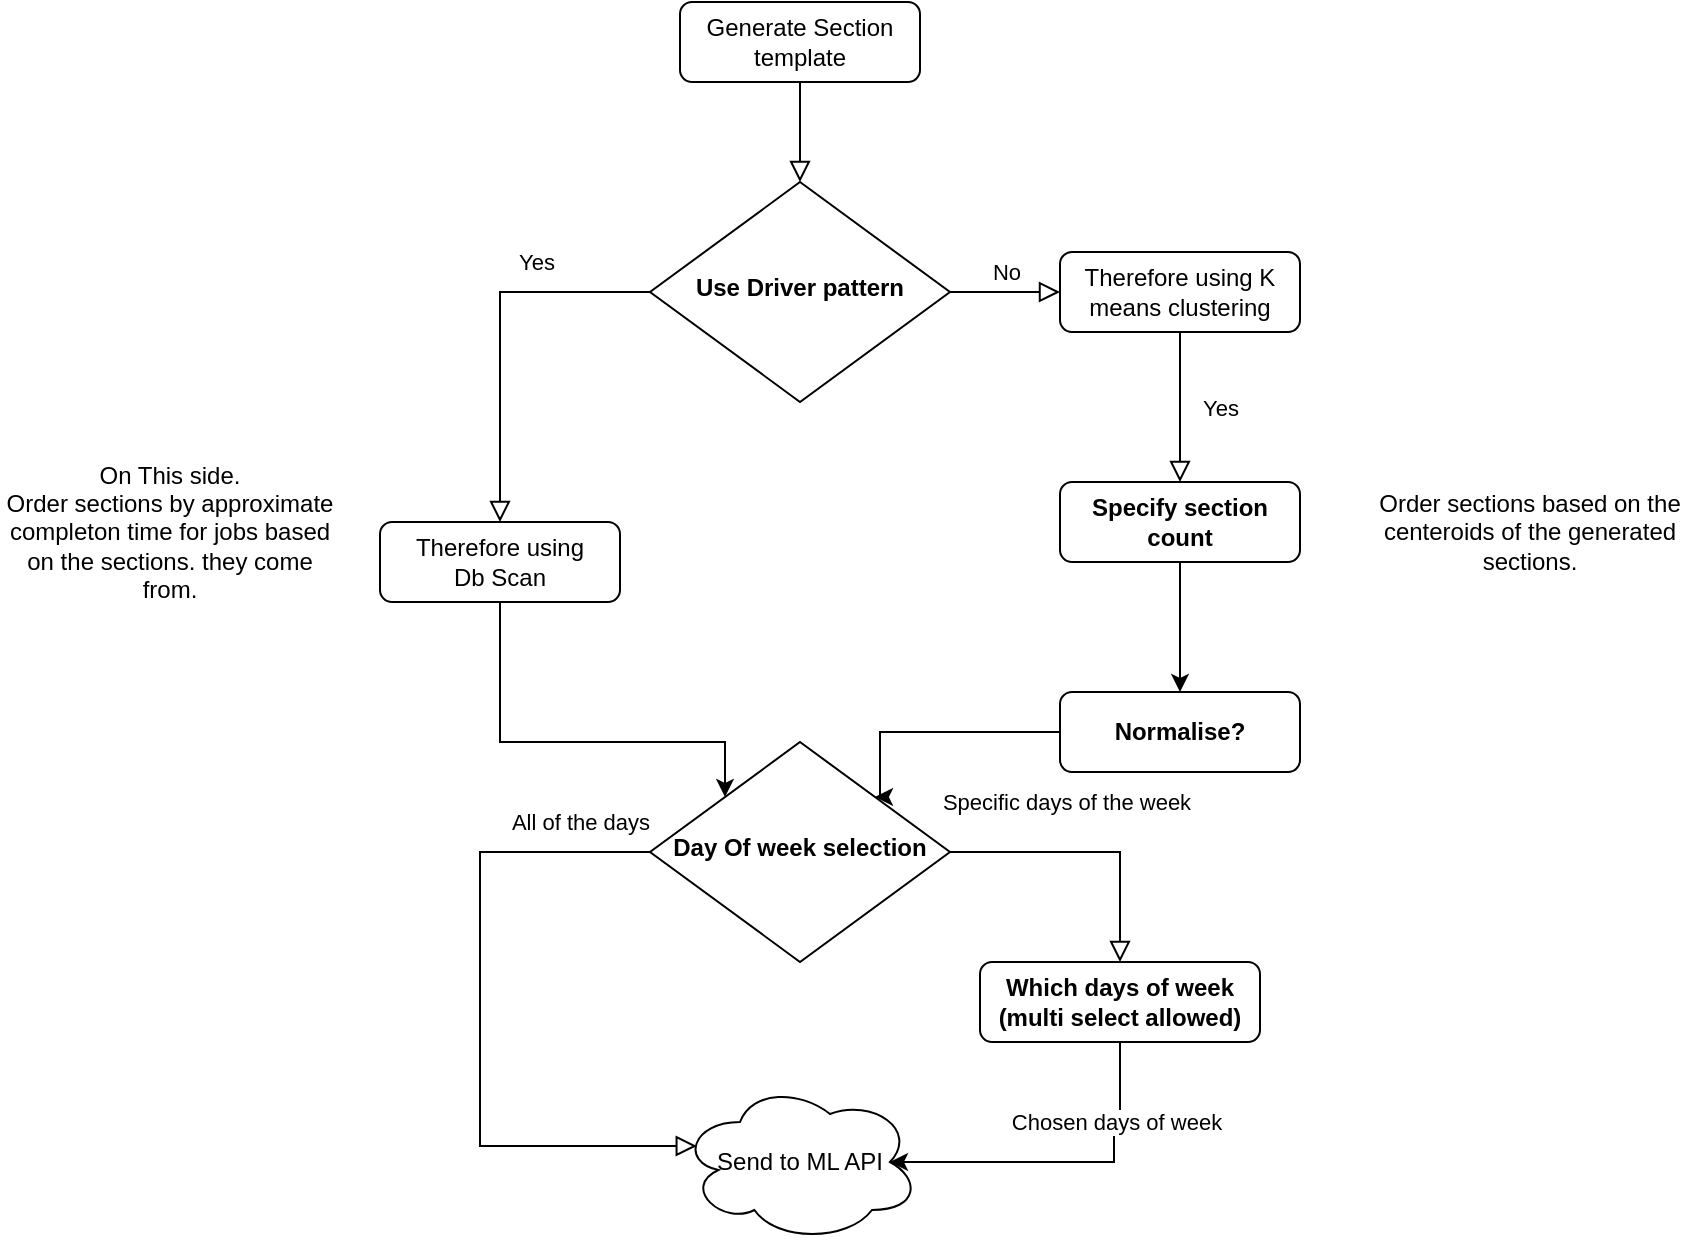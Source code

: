 <mxfile version="26.2.12">
  <diagram id="C5RBs43oDa-KdzZeNtuy" name="Page-1">
    <mxGraphModel dx="2507" dy="874" grid="1" gridSize="10" guides="1" tooltips="1" connect="1" arrows="1" fold="1" page="1" pageScale="1" pageWidth="827" pageHeight="1169" math="0" shadow="0">
      <root>
        <mxCell id="WIyWlLk6GJQsqaUBKTNV-0" />
        <mxCell id="WIyWlLk6GJQsqaUBKTNV-1" parent="WIyWlLk6GJQsqaUBKTNV-0" />
        <mxCell id="WIyWlLk6GJQsqaUBKTNV-2" value="" style="rounded=0;html=1;jettySize=auto;orthogonalLoop=1;fontSize=11;endArrow=block;endFill=0;endSize=8;strokeWidth=1;shadow=0;labelBackgroundColor=none;edgeStyle=orthogonalEdgeStyle;" parent="WIyWlLk6GJQsqaUBKTNV-1" source="WIyWlLk6GJQsqaUBKTNV-3" target="WIyWlLk6GJQsqaUBKTNV-6" edge="1">
          <mxGeometry relative="1" as="geometry" />
        </mxCell>
        <mxCell id="WIyWlLk6GJQsqaUBKTNV-3" value="Generate Section template" style="rounded=1;whiteSpace=wrap;html=1;fontSize=12;glass=0;strokeWidth=1;shadow=0;" parent="WIyWlLk6GJQsqaUBKTNV-1" vertex="1">
          <mxGeometry x="160" y="80" width="120" height="40" as="geometry" />
        </mxCell>
        <mxCell id="WIyWlLk6GJQsqaUBKTNV-4" value="Yes" style="rounded=0;html=1;jettySize=auto;orthogonalLoop=1;fontSize=11;endArrow=block;endFill=0;endSize=8;strokeWidth=1;shadow=0;labelBackgroundColor=none;edgeStyle=orthogonalEdgeStyle;entryX=0.5;entryY=0;entryDx=0;entryDy=0;" parent="WIyWlLk6GJQsqaUBKTNV-1" source="WIyWlLk6GJQsqaUBKTNV-6" target="b5nIwrCDo4hp4tdnh820-1" edge="1">
          <mxGeometry x="-0.4" y="-15" relative="1" as="geometry">
            <mxPoint as="offset" />
          </mxGeometry>
        </mxCell>
        <mxCell id="WIyWlLk6GJQsqaUBKTNV-5" value="No" style="edgeStyle=orthogonalEdgeStyle;rounded=0;html=1;jettySize=auto;orthogonalLoop=1;fontSize=11;endArrow=block;endFill=0;endSize=8;strokeWidth=1;shadow=0;labelBackgroundColor=none;" parent="WIyWlLk6GJQsqaUBKTNV-1" source="WIyWlLk6GJQsqaUBKTNV-6" target="WIyWlLk6GJQsqaUBKTNV-7" edge="1">
          <mxGeometry y="10" relative="1" as="geometry">
            <mxPoint as="offset" />
          </mxGeometry>
        </mxCell>
        <mxCell id="WIyWlLk6GJQsqaUBKTNV-6" value="Use Driver pattern" style="rhombus;whiteSpace=wrap;html=1;shadow=0;fontFamily=Helvetica;fontSize=12;align=center;strokeWidth=1;spacing=6;spacingTop=-4;fontStyle=1" parent="WIyWlLk6GJQsqaUBKTNV-1" vertex="1">
          <mxGeometry x="145" y="170" width="150" height="110" as="geometry" />
        </mxCell>
        <mxCell id="WIyWlLk6GJQsqaUBKTNV-7" value="Therefore using K means clustering" style="rounded=1;whiteSpace=wrap;html=1;fontSize=12;glass=0;strokeWidth=1;shadow=0;" parent="WIyWlLk6GJQsqaUBKTNV-1" vertex="1">
          <mxGeometry x="350" y="205" width="120" height="40" as="geometry" />
        </mxCell>
        <mxCell id="GMCqHktTDshxWYG570UI-19" style="edgeStyle=orthogonalEdgeStyle;rounded=0;orthogonalLoop=1;jettySize=auto;html=1;exitX=0.5;exitY=1;exitDx=0;exitDy=0;entryX=0.5;entryY=0;entryDx=0;entryDy=0;" parent="WIyWlLk6GJQsqaUBKTNV-1" source="WIyWlLk6GJQsqaUBKTNV-12" target="b5nIwrCDo4hp4tdnh820-4" edge="1">
          <mxGeometry relative="1" as="geometry">
            <mxPoint x="405" y="390" as="targetPoint" />
          </mxGeometry>
        </mxCell>
        <mxCell id="WIyWlLk6GJQsqaUBKTNV-12" value="Specify section count" style="rounded=1;whiteSpace=wrap;html=1;fontSize=12;glass=0;strokeWidth=1;shadow=0;fontStyle=1" parent="WIyWlLk6GJQsqaUBKTNV-1" vertex="1">
          <mxGeometry x="350" y="320" width="120" height="40" as="geometry" />
        </mxCell>
        <mxCell id="GMCqHktTDshxWYG570UI-1" value="Yes" style="rounded=0;html=1;jettySize=auto;orthogonalLoop=1;fontSize=11;endArrow=block;endFill=0;endSize=8;strokeWidth=1;shadow=0;labelBackgroundColor=none;edgeStyle=orthogonalEdgeStyle;exitX=0.5;exitY=1;exitDx=0;exitDy=0;entryX=0.5;entryY=0;entryDx=0;entryDy=0;" parent="WIyWlLk6GJQsqaUBKTNV-1" source="WIyWlLk6GJQsqaUBKTNV-7" target="WIyWlLk6GJQsqaUBKTNV-12" edge="1">
          <mxGeometry x="0.003" y="20" relative="1" as="geometry">
            <mxPoint as="offset" />
            <mxPoint x="105" y="235" as="sourcePoint" />
            <mxPoint x="-20" y="235" as="targetPoint" />
          </mxGeometry>
        </mxCell>
        <mxCell id="GMCqHktTDshxWYG570UI-2" value="Day Of week selection" style="rhombus;whiteSpace=wrap;html=1;shadow=0;fontFamily=Helvetica;fontSize=12;align=center;strokeWidth=1;spacing=6;spacingTop=-4;fontStyle=1" parent="WIyWlLk6GJQsqaUBKTNV-1" vertex="1">
          <mxGeometry x="145" y="450" width="150" height="110" as="geometry" />
        </mxCell>
        <mxCell id="GMCqHktTDshxWYG570UI-4" value="All of the days" style="rounded=0;html=1;jettySize=auto;orthogonalLoop=1;fontSize=11;endArrow=block;endFill=0;endSize=8;strokeWidth=1;shadow=0;labelBackgroundColor=none;edgeStyle=orthogonalEdgeStyle;exitX=0;exitY=0.5;exitDx=0;exitDy=0;entryX=0.07;entryY=0.4;entryDx=0;entryDy=0;entryPerimeter=0;" parent="WIyWlLk6GJQsqaUBKTNV-1" source="GMCqHktTDshxWYG570UI-2" target="GMCqHktTDshxWYG570UI-7" edge="1">
          <mxGeometry x="-0.791" y="-15" relative="1" as="geometry">
            <mxPoint as="offset" />
            <mxPoint x="479.94" y="225" as="sourcePoint" />
            <mxPoint x="109.94" y="740" as="targetPoint" />
            <Array as="points">
              <mxPoint x="60" y="505" />
              <mxPoint x="60" y="652" />
            </Array>
          </mxGeometry>
        </mxCell>
        <mxCell id="GMCqHktTDshxWYG570UI-6" value="Specific days of the week" style="rounded=0;html=1;jettySize=auto;orthogonalLoop=1;fontSize=11;endArrow=block;endFill=0;endSize=8;strokeWidth=1;shadow=0;labelBackgroundColor=none;edgeStyle=orthogonalEdgeStyle;exitX=1;exitY=0.5;exitDx=0;exitDy=0;entryX=0.5;entryY=0;entryDx=0;entryDy=0;" parent="WIyWlLk6GJQsqaUBKTNV-1" source="GMCqHktTDshxWYG570UI-2" edge="1" target="b5nIwrCDo4hp4tdnh820-5">
          <mxGeometry x="-0.178" y="25" relative="1" as="geometry">
            <mxPoint as="offset" />
            <mxPoint x="155" y="515" as="sourcePoint" />
            <mxPoint x="377.5" y="575.0" as="targetPoint" />
          </mxGeometry>
        </mxCell>
        <mxCell id="GMCqHktTDshxWYG570UI-7" value="Send to ML API" style="ellipse;shape=cloud;whiteSpace=wrap;html=1;" parent="WIyWlLk6GJQsqaUBKTNV-1" vertex="1">
          <mxGeometry x="160" y="620" width="120" height="80" as="geometry" />
        </mxCell>
        <mxCell id="GMCqHktTDshxWYG570UI-9" style="edgeStyle=orthogonalEdgeStyle;rounded=0;orthogonalLoop=1;jettySize=auto;html=1;entryX=0.875;entryY=0.5;entryDx=0;entryDy=0;entryPerimeter=0;exitX=0.5;exitY=1;exitDx=0;exitDy=0;" parent="WIyWlLk6GJQsqaUBKTNV-1" source="b5nIwrCDo4hp4tdnh820-5" target="GMCqHktTDshxWYG570UI-7" edge="1">
          <mxGeometry relative="1" as="geometry">
            <mxPoint x="377.47" y="670" as="sourcePoint" />
            <Array as="points">
              <mxPoint x="380" y="643" />
              <mxPoint x="377" y="643" />
              <mxPoint x="377" y="660" />
            </Array>
          </mxGeometry>
        </mxCell>
        <mxCell id="GMCqHktTDshxWYG570UI-10" value="Chosen days of week" style="edgeLabel;html=1;align=center;verticalAlign=middle;resizable=0;points=[];" parent="GMCqHktTDshxWYG570UI-9" vertex="1" connectable="0">
          <mxGeometry x="-0.544" y="-2" relative="1" as="geometry">
            <mxPoint as="offset" />
          </mxGeometry>
        </mxCell>
        <mxCell id="b5nIwrCDo4hp4tdnh820-0" style="edgeStyle=orthogonalEdgeStyle;rounded=0;orthogonalLoop=1;jettySize=auto;html=1;entryX=1;entryY=0;entryDx=0;entryDy=0;exitX=0;exitY=0.5;exitDx=0;exitDy=0;" edge="1" parent="WIyWlLk6GJQsqaUBKTNV-1" source="b5nIwrCDo4hp4tdnh820-4" target="GMCqHktTDshxWYG570UI-2">
          <mxGeometry relative="1" as="geometry">
            <mxPoint x="390" y="446" as="sourcePoint" />
            <Array as="points">
              <mxPoint x="260" y="445" />
              <mxPoint x="260" y="478" />
            </Array>
          </mxGeometry>
        </mxCell>
        <mxCell id="GMCqHktTDshxWYG570UI-21" value="On This side.&lt;div&gt;Order sections by approximate completon time for jobs based on the sections. they come from.&lt;/div&gt;" style="text;html=1;align=center;verticalAlign=middle;whiteSpace=wrap;rounded=0;" parent="WIyWlLk6GJQsqaUBKTNV-1" vertex="1">
          <mxGeometry x="-180" y="280" width="170" height="130" as="geometry" />
        </mxCell>
        <mxCell id="GMCqHktTDshxWYG570UI-22" value="Order sections based on the centeroids of the generated sections." style="text;html=1;align=center;verticalAlign=middle;whiteSpace=wrap;rounded=0;" parent="WIyWlLk6GJQsqaUBKTNV-1" vertex="1">
          <mxGeometry x="500" y="280" width="170" height="130" as="geometry" />
        </mxCell>
        <mxCell id="b5nIwrCDo4hp4tdnh820-3" style="edgeStyle=orthogonalEdgeStyle;rounded=0;orthogonalLoop=1;jettySize=auto;html=1;exitX=0.5;exitY=1;exitDx=0;exitDy=0;entryX=0;entryY=0;entryDx=0;entryDy=0;" edge="1" parent="WIyWlLk6GJQsqaUBKTNV-1" source="b5nIwrCDo4hp4tdnh820-1" target="GMCqHktTDshxWYG570UI-2">
          <mxGeometry relative="1" as="geometry">
            <Array as="points">
              <mxPoint x="70" y="450" />
              <mxPoint x="183" y="450" />
            </Array>
          </mxGeometry>
        </mxCell>
        <mxCell id="b5nIwrCDo4hp4tdnh820-1" value="Therefore using&lt;div&gt;Db Scan&lt;/div&gt;" style="rounded=1;whiteSpace=wrap;html=1;fontSize=12;glass=0;strokeWidth=1;shadow=0;" vertex="1" parent="WIyWlLk6GJQsqaUBKTNV-1">
          <mxGeometry x="10" y="340" width="120" height="40" as="geometry" />
        </mxCell>
        <mxCell id="b5nIwrCDo4hp4tdnh820-4" value="Normalise?" style="rounded=1;whiteSpace=wrap;html=1;fontSize=12;glass=0;strokeWidth=1;shadow=0;fontStyle=1" vertex="1" parent="WIyWlLk6GJQsqaUBKTNV-1">
          <mxGeometry x="350" y="425" width="120" height="40" as="geometry" />
        </mxCell>
        <mxCell id="b5nIwrCDo4hp4tdnh820-5" value="Which days of week&lt;div&gt;(multi select allowed)&lt;/div&gt;" style="rounded=1;whiteSpace=wrap;html=1;fontSize=12;glass=0;strokeWidth=1;shadow=0;fontStyle=1" vertex="1" parent="WIyWlLk6GJQsqaUBKTNV-1">
          <mxGeometry x="310" y="560" width="140" height="40" as="geometry" />
        </mxCell>
      </root>
    </mxGraphModel>
  </diagram>
</mxfile>
